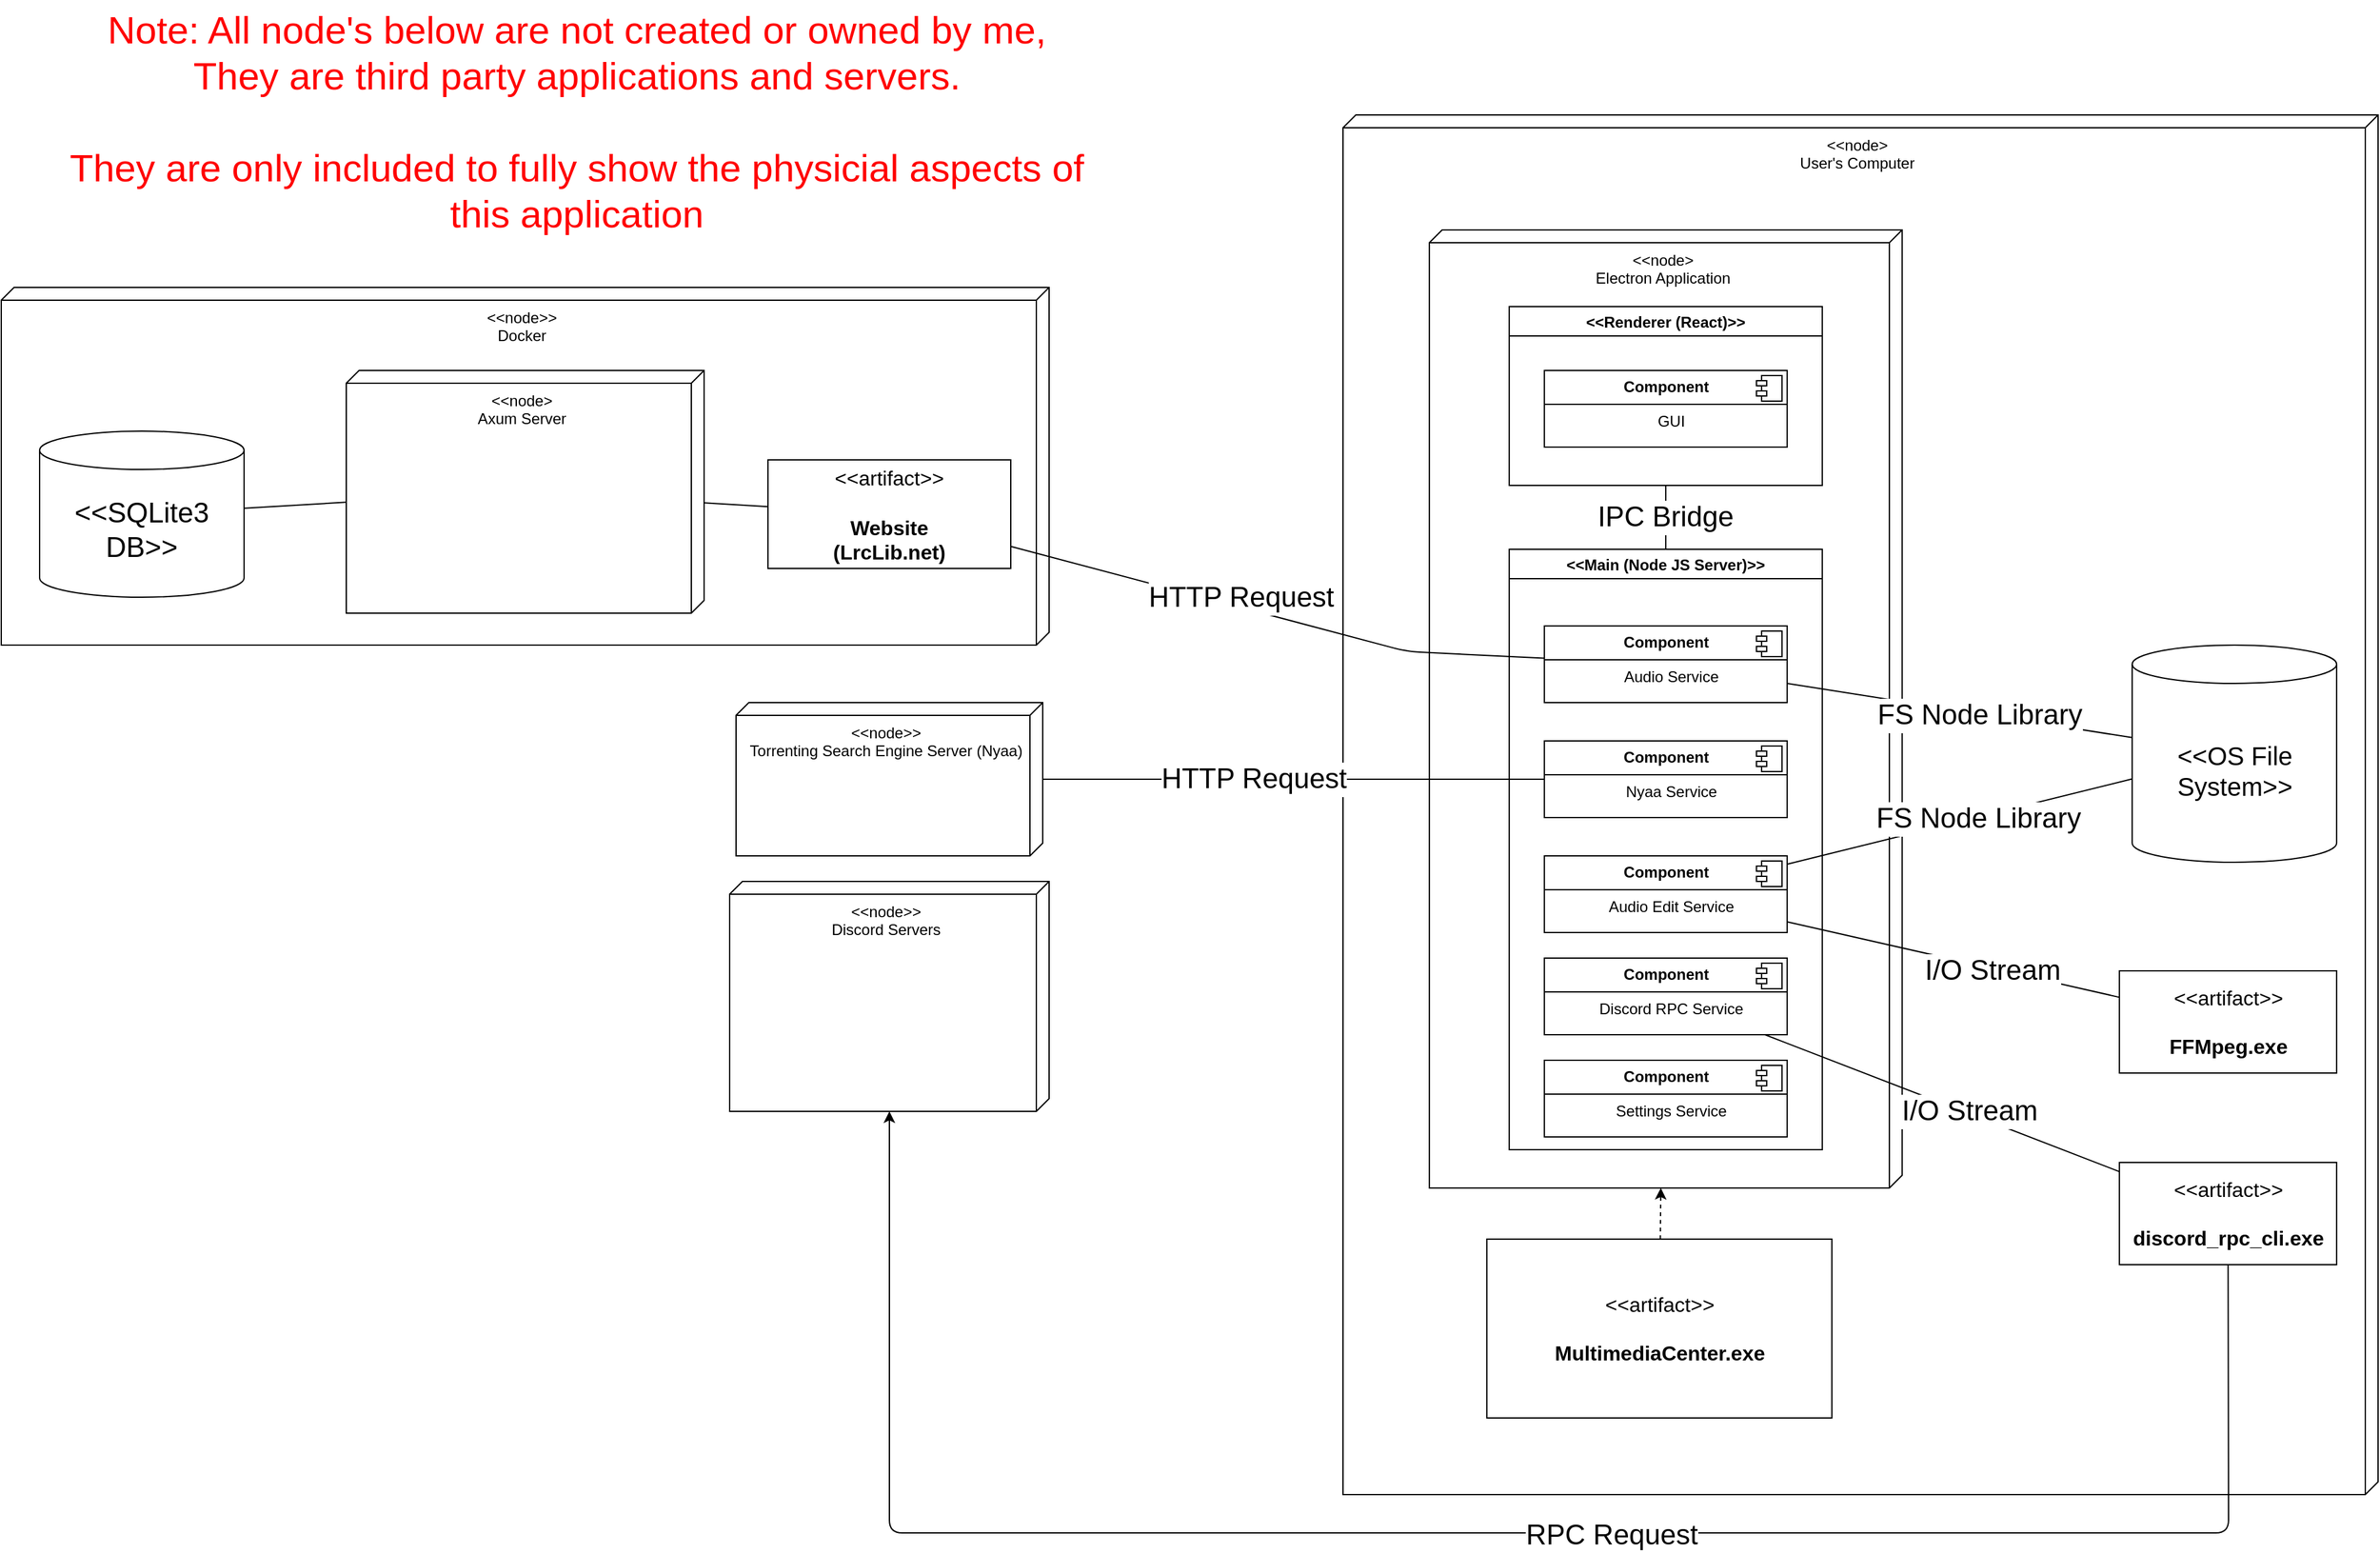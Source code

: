 <mxfile>
    <diagram id="GA7qq7Eu1OICgMg2unCR" name="Page-1">
        <mxGraphModel dx="3157" dy="839" grid="1" gridSize="10" guides="1" tooltips="1" connect="1" arrows="1" fold="1" page="1" pageScale="1" pageWidth="850" pageHeight="1100" math="0" shadow="0">
            <root>
                <mxCell id="0"/>
                <mxCell id="1" parent="0"/>
                <mxCell id="19" value="&amp;lt;&amp;lt;node&amp;gt;&lt;div&gt;User&#39;s Computer&lt;/div&gt;" style="verticalAlign=top;align=center;shape=cube;size=10;direction=south;fontStyle=0;html=1;boundedLbl=1;spacingLeft=5;whiteSpace=wrap;" vertex="1" parent="1">
                    <mxGeometry x="-210" y="110" width="810" height="1080" as="geometry"/>
                </mxCell>
                <mxCell id="2" value="&amp;lt;&amp;lt;node&amp;gt;&lt;div&gt;Electron Application&lt;/div&gt;" style="verticalAlign=top;align=center;shape=cube;size=10;direction=south;fontStyle=0;html=1;boundedLbl=1;spacingLeft=5;whiteSpace=wrap;" vertex="1" parent="1">
                    <mxGeometry x="-142.43" y="200" width="370" height="750" as="geometry"/>
                </mxCell>
                <mxCell id="4" value="&lt;&lt;Main (Node JS Server)&gt;&gt;" style="swimlane;" vertex="1" parent="1">
                    <mxGeometry x="-79.93" y="450" width="245" height="470" as="geometry"/>
                </mxCell>
                <mxCell id="9" value="&lt;p style=&quot;margin:0px;margin-top:6px;text-align:center;&quot;&gt;&lt;b&gt;Component&lt;/b&gt;&lt;/p&gt;&lt;hr size=&quot;1&quot; style=&quot;border-style:solid;&quot;&gt;&lt;p style=&quot;text-align: center; margin: 0px 0px 0px 8px;&quot;&gt;Nyaa Service&lt;/p&gt;" style="align=left;overflow=fill;html=1;dropTarget=0;whiteSpace=wrap;" vertex="1" parent="4">
                    <mxGeometry x="27.5" y="150" width="190" height="60" as="geometry"/>
                </mxCell>
                <mxCell id="10" value="" style="shape=component;jettyWidth=8;jettyHeight=4;" vertex="1" parent="9">
                    <mxGeometry x="1" width="20" height="20" relative="1" as="geometry">
                        <mxPoint x="-24" y="4" as="offset"/>
                    </mxGeometry>
                </mxCell>
                <mxCell id="11" value="&lt;p style=&quot;margin:0px;margin-top:6px;text-align:center;&quot;&gt;&lt;b&gt;Component&lt;/b&gt;&lt;/p&gt;&lt;hr size=&quot;1&quot; style=&quot;border-style:solid;&quot;&gt;&lt;p style=&quot;text-align: center; margin: 0px 0px 0px 8px;&quot;&gt;Audio Service&lt;/p&gt;" style="align=left;overflow=fill;html=1;dropTarget=0;whiteSpace=wrap;" vertex="1" parent="4">
                    <mxGeometry x="27.5" y="60" width="190" height="60" as="geometry"/>
                </mxCell>
                <mxCell id="12" value="" style="shape=component;jettyWidth=8;jettyHeight=4;" vertex="1" parent="11">
                    <mxGeometry x="1" width="20" height="20" relative="1" as="geometry">
                        <mxPoint x="-24" y="4" as="offset"/>
                    </mxGeometry>
                </mxCell>
                <mxCell id="13" value="&lt;p style=&quot;margin:0px;margin-top:6px;text-align:center;&quot;&gt;&lt;b&gt;Component&lt;/b&gt;&lt;/p&gt;&lt;hr size=&quot;1&quot; style=&quot;border-style:solid;&quot;&gt;&lt;p style=&quot;text-align: center; margin: 0px 0px 0px 8px;&quot;&gt;Audio Edit Service&lt;/p&gt;" style="align=left;overflow=fill;html=1;dropTarget=0;whiteSpace=wrap;" vertex="1" parent="4">
                    <mxGeometry x="27.5" y="240" width="190" height="60" as="geometry"/>
                </mxCell>
                <mxCell id="14" value="" style="shape=component;jettyWidth=8;jettyHeight=4;" vertex="1" parent="13">
                    <mxGeometry x="1" width="20" height="20" relative="1" as="geometry">
                        <mxPoint x="-24" y="4" as="offset"/>
                    </mxGeometry>
                </mxCell>
                <mxCell id="5" value="&amp;lt;&amp;lt;node&amp;gt;&amp;gt;&lt;div&gt;Docker&lt;/div&gt;" style="verticalAlign=top;align=center;shape=cube;size=10;direction=south;fontStyle=0;html=1;boundedLbl=1;spacingLeft=5;whiteSpace=wrap;" vertex="1" parent="1">
                    <mxGeometry x="-1260" y="245" width="820" height="280" as="geometry"/>
                </mxCell>
                <mxCell id="6" value="&amp;lt;&amp;lt;node&amp;gt;&amp;gt;&lt;div&gt;Torrenting Search Engine Server (Nyaa)&lt;/div&gt;" style="verticalAlign=top;align=center;shape=cube;size=10;direction=south;fontStyle=0;html=1;boundedLbl=1;spacingLeft=5;whiteSpace=wrap;" vertex="1" parent="1">
                    <mxGeometry x="-685" y="570" width="240" height="120" as="geometry"/>
                </mxCell>
                <mxCell id="7" value="&lt;font style=&quot;font-size: 20px;&quot;&gt;&amp;lt;&amp;lt;OS File System&amp;gt;&amp;gt;&lt;/font&gt;" style="shape=cylinder3;whiteSpace=wrap;html=1;boundedLbl=1;backgroundOutline=1;size=15;" vertex="1" parent="1">
                    <mxGeometry x="407.57" y="525" width="160" height="170" as="geometry"/>
                </mxCell>
                <mxCell id="37" style="edgeStyle=none;html=1;endArrow=none;endFill=0;" edge="1" parent="1" source="8" target="4">
                    <mxGeometry relative="1" as="geometry"/>
                </mxCell>
                <mxCell id="38" value="&lt;font style=&quot;font-size: 22px;&quot;&gt;IPC Bridge&lt;/font&gt;" style="edgeLabel;html=1;align=center;verticalAlign=middle;resizable=0;points=[];" vertex="1" connectable="0" parent="37">
                    <mxGeometry x="-0.023" y="-1" relative="1" as="geometry">
                        <mxPoint as="offset"/>
                    </mxGeometry>
                </mxCell>
                <mxCell id="8" value="&lt;&lt;Renderer (React)&gt;&gt;" style="swimlane;" vertex="1" parent="1">
                    <mxGeometry x="-79.93" y="260" width="245" height="140" as="geometry"/>
                </mxCell>
                <mxCell id="17" value="&lt;p style=&quot;margin:0px;margin-top:6px;text-align:center;&quot;&gt;&lt;b&gt;Component&lt;/b&gt;&lt;/p&gt;&lt;hr size=&quot;1&quot; style=&quot;border-style:solid;&quot;&gt;&lt;p style=&quot;text-align: center; margin: 0px 0px 0px 8px;&quot;&gt;GUI&lt;/p&gt;" style="align=left;overflow=fill;html=1;dropTarget=0;whiteSpace=wrap;" vertex="1" parent="8">
                    <mxGeometry x="27.5" y="50" width="190" height="60" as="geometry"/>
                </mxCell>
                <mxCell id="18" value="" style="shape=component;jettyWidth=8;jettyHeight=4;" vertex="1" parent="17">
                    <mxGeometry x="1" width="20" height="20" relative="1" as="geometry">
                        <mxPoint x="-24" y="4" as="offset"/>
                    </mxGeometry>
                </mxCell>
                <mxCell id="15" style="edgeStyle=none;html=1;endArrow=none;endFill=0;" edge="1" parent="1" source="11" target="7">
                    <mxGeometry relative="1" as="geometry"/>
                </mxCell>
                <mxCell id="24" value="FS Node Library" style="edgeLabel;html=1;align=center;verticalAlign=middle;resizable=0;points=[];fontSize=22;" vertex="1" connectable="0" parent="15">
                    <mxGeometry x="0.115" y="-1" relative="1" as="geometry">
                        <mxPoint as="offset"/>
                    </mxGeometry>
                </mxCell>
                <mxCell id="16" style="edgeStyle=none;html=1;endArrow=none;endFill=0;" edge="1" parent="1" source="13" target="7">
                    <mxGeometry relative="1" as="geometry"/>
                </mxCell>
                <mxCell id="25" value="FS Node Library" style="edgeLabel;html=1;align=center;verticalAlign=middle;resizable=0;points=[];fontSize=22;" vertex="1" connectable="0" parent="16">
                    <mxGeometry x="0.104" y="-1" relative="1" as="geometry">
                        <mxPoint as="offset"/>
                    </mxGeometry>
                </mxCell>
                <mxCell id="20" style="edgeStyle=none;html=1;endArrow=none;endFill=0;" edge="1" parent="1" source="9" target="6">
                    <mxGeometry relative="1" as="geometry">
                        <Array as="points"/>
                    </mxGeometry>
                </mxCell>
                <mxCell id="22" value="HTTP Request" style="edgeLabel;html=1;align=center;verticalAlign=middle;resizable=0;points=[];fontSize=22;" vertex="1" connectable="0" parent="20">
                    <mxGeometry x="0.117" relative="1" as="geometry">
                        <mxPoint x="-8" as="offset"/>
                    </mxGeometry>
                </mxCell>
                <mxCell id="21" value="&lt;font style=&quot;font-size: 22px;&quot;&gt;&amp;lt;&amp;lt;SQLite3 DB&amp;gt;&amp;gt;&lt;/font&gt;" style="shape=cylinder3;whiteSpace=wrap;html=1;boundedLbl=1;backgroundOutline=1;size=15;" vertex="1" parent="1">
                    <mxGeometry x="-1230" y="357.5" width="160" height="130" as="geometry"/>
                </mxCell>
                <mxCell id="35" style="edgeStyle=none;html=1;endArrow=none;endFill=0;" edge="1" parent="1" source="27" target="21">
                    <mxGeometry relative="1" as="geometry"/>
                </mxCell>
                <mxCell id="27" value="&amp;lt;&amp;lt;node&amp;gt;&lt;div&gt;Axum Server&lt;/div&gt;" style="verticalAlign=top;align=center;shape=cube;size=10;direction=south;fontStyle=0;html=1;boundedLbl=1;spacingLeft=5;whiteSpace=wrap;" vertex="1" parent="1">
                    <mxGeometry x="-990" y="310" width="280" height="190" as="geometry"/>
                </mxCell>
                <mxCell id="28" style="edgeStyle=none;html=1;endArrow=none;endFill=0;" edge="1" parent="1" source="11" target="33">
                    <mxGeometry relative="1" as="geometry">
                        <Array as="points">
                            <mxPoint x="-160" y="530"/>
                        </Array>
                    </mxGeometry>
                </mxCell>
                <mxCell id="34" value="HTTP Request" style="edgeLabel;html=1;align=center;verticalAlign=middle;resizable=0;points=[];fontSize=22;" vertex="1" connectable="0" parent="28">
                    <mxGeometry x="0.506" y="1" relative="1" as="geometry">
                        <mxPoint x="78" y="12" as="offset"/>
                    </mxGeometry>
                </mxCell>
                <mxCell id="31" style="edgeStyle=none;html=1;dashed=1;" edge="1" parent="1" source="30" target="2">
                    <mxGeometry relative="1" as="geometry"/>
                </mxCell>
                <mxCell id="30" value="&lt;font style=&quot;font-size: 16px;&quot;&gt;&amp;lt;&amp;lt;artifact&amp;gt;&amp;gt;&lt;br&gt;&lt;br&gt;&lt;b style=&quot;&quot;&gt;MultimediaCenter.exe&lt;/b&gt;&lt;/font&gt;" style="html=1;align=center;verticalAlign=middle;dashed=0;whiteSpace=wrap;" vertex="1" parent="1">
                    <mxGeometry x="-97.43" y="990" width="270" height="140" as="geometry"/>
                </mxCell>
                <mxCell id="32" value="&lt;font color=&quot;#ff0000&quot;&gt;&lt;span style=&quot;font-size: 30px;&quot;&gt;Note: All node&#39;s below are not created or owned by me,&lt;/span&gt;&lt;/font&gt;&lt;div&gt;&lt;font color=&quot;#ff0000&quot;&gt;&lt;span style=&quot;font-size: 30px;&quot;&gt;They are third party applications and servers.&lt;/span&gt;&lt;/font&gt;&lt;/div&gt;&lt;div&gt;&lt;font color=&quot;#ff0000&quot;&gt;&lt;span style=&quot;font-size: 30px;&quot;&gt;&lt;br&gt;&lt;/span&gt;&lt;/font&gt;&lt;/div&gt;&lt;div&gt;&lt;font color=&quot;#ff0000&quot;&gt;&lt;span style=&quot;font-size: 30px;&quot;&gt;They are only included to fully show the physicial aspects of&lt;/span&gt;&lt;/font&gt;&lt;/div&gt;&lt;div&gt;&lt;font color=&quot;#ff0000&quot;&gt;&lt;span style=&quot;font-size: 30px;&quot;&gt;this application&lt;/span&gt;&lt;/font&gt;&lt;/div&gt;" style="text;html=1;align=center;verticalAlign=middle;resizable=0;points=[];autosize=1;strokeColor=none;fillColor=none;" vertex="1" parent="1">
                    <mxGeometry x="-1220" y="20" width="820" height="190" as="geometry"/>
                </mxCell>
                <mxCell id="36" style="edgeStyle=none;html=1;endArrow=none;endFill=0;" edge="1" parent="1" source="33" target="27">
                    <mxGeometry relative="1" as="geometry"/>
                </mxCell>
                <mxCell id="33" value="&lt;font style=&quot;font-size: 16px;&quot;&gt;&amp;lt;&amp;lt;artifact&amp;gt;&amp;gt;&lt;br&gt;&lt;br&gt;&lt;b style=&quot;&quot;&gt;Website&lt;/b&gt;&lt;/font&gt;&lt;div&gt;&lt;font style=&quot;font-size: 16px;&quot;&gt;&lt;b style=&quot;&quot;&gt;(LrcLib.net)&lt;/b&gt;&lt;/font&gt;&lt;/div&gt;" style="html=1;align=center;verticalAlign=middle;dashed=0;whiteSpace=wrap;" vertex="1" parent="1">
                    <mxGeometry x="-660" y="380" width="190" height="85" as="geometry"/>
                </mxCell>
                <mxCell id="39" value="&lt;font style=&quot;font-size: 16px;&quot;&gt;&amp;lt;&amp;lt;artifact&amp;gt;&amp;gt;&lt;br&gt;&lt;br&gt;&lt;b&gt;FFMpeg.exe&lt;/b&gt;&lt;/font&gt;" style="html=1;align=center;verticalAlign=middle;dashed=0;whiteSpace=wrap;" vertex="1" parent="1">
                    <mxGeometry x="397.57" y="780" width="170" height="80" as="geometry"/>
                </mxCell>
                <mxCell id="43" style="edgeStyle=none;html=1;endArrow=none;endFill=0;" edge="1" parent="1" source="40" target="42">
                    <mxGeometry relative="1" as="geometry"/>
                </mxCell>
                <mxCell id="44" value="I/O Stream" style="edgeLabel;html=1;align=center;verticalAlign=middle;resizable=0;points=[];fontSize=22;" vertex="1" connectable="0" parent="43">
                    <mxGeometry x="0.148" y="2" relative="1" as="geometry">
                        <mxPoint as="offset"/>
                    </mxGeometry>
                </mxCell>
                <mxCell id="40" value="&lt;p style=&quot;margin:0px;margin-top:6px;text-align:center;&quot;&gt;&lt;b&gt;Component&lt;/b&gt;&lt;/p&gt;&lt;hr size=&quot;1&quot; style=&quot;border-style:solid;&quot;&gt;&lt;p style=&quot;text-align: center; margin: 0px 0px 0px 8px;&quot;&gt;Discord RPC Service&lt;/p&gt;" style="align=left;overflow=fill;html=1;dropTarget=0;whiteSpace=wrap;" vertex="1" parent="1">
                    <mxGeometry x="-52.43" y="770" width="190" height="60" as="geometry"/>
                </mxCell>
                <mxCell id="41" value="" style="shape=component;jettyWidth=8;jettyHeight=4;" vertex="1" parent="40">
                    <mxGeometry x="1" width="20" height="20" relative="1" as="geometry">
                        <mxPoint x="-24" y="4" as="offset"/>
                    </mxGeometry>
                </mxCell>
                <mxCell id="48" style="edgeStyle=none;html=1;" edge="1" parent="1" source="42" target="47">
                    <mxGeometry relative="1" as="geometry">
                        <Array as="points">
                            <mxPoint x="483" y="1220"/>
                            <mxPoint x="-565" y="1220"/>
                        </Array>
                    </mxGeometry>
                </mxCell>
                <mxCell id="49" value="RPC Request" style="edgeLabel;html=1;align=center;verticalAlign=middle;resizable=0;points=[];fontSize=22;" vertex="1" connectable="0" parent="48">
                    <mxGeometry x="0.135" y="2" relative="1" as="geometry">
                        <mxPoint x="208" as="offset"/>
                    </mxGeometry>
                </mxCell>
                <mxCell id="42" value="&lt;font style=&quot;font-size: 16px;&quot;&gt;&amp;lt;&amp;lt;artifact&amp;gt;&amp;gt;&lt;br&gt;&lt;br&gt;&lt;b&gt;discord_rpc_cli.exe&lt;/b&gt;&lt;/font&gt;" style="html=1;align=center;verticalAlign=middle;dashed=0;whiteSpace=wrap;" vertex="1" parent="1">
                    <mxGeometry x="397.57" y="930" width="170" height="80" as="geometry"/>
                </mxCell>
                <mxCell id="45" style="edgeStyle=none;html=1;endArrow=none;endFill=0;" edge="1" parent="1" source="13" target="39">
                    <mxGeometry relative="1" as="geometry"/>
                </mxCell>
                <mxCell id="46" value="I/O Stream" style="edgeLabel;html=1;align=center;verticalAlign=middle;resizable=0;points=[];fontSize=22;" vertex="1" connectable="0" parent="45">
                    <mxGeometry x="-0.152" relative="1" as="geometry">
                        <mxPoint x="50" y="13" as="offset"/>
                    </mxGeometry>
                </mxCell>
                <mxCell id="47" value="&amp;lt;&amp;lt;node&amp;gt;&amp;gt;&lt;div&gt;Discord Servers&lt;/div&gt;" style="verticalAlign=top;align=center;shape=cube;size=10;direction=south;fontStyle=0;html=1;boundedLbl=1;spacingLeft=5;whiteSpace=wrap;" vertex="1" parent="1">
                    <mxGeometry x="-690" y="710" width="250" height="180" as="geometry"/>
                </mxCell>
                <mxCell id="50" value="&lt;p style=&quot;margin:0px;margin-top:6px;text-align:center;&quot;&gt;&lt;b&gt;Component&lt;/b&gt;&lt;/p&gt;&lt;hr size=&quot;1&quot; style=&quot;border-style:solid;&quot;&gt;&lt;p style=&quot;text-align: center; margin: 0px 0px 0px 8px;&quot;&gt;Settings Service&lt;/p&gt;" style="align=left;overflow=fill;html=1;dropTarget=0;whiteSpace=wrap;" vertex="1" parent="1">
                    <mxGeometry x="-52.43" y="850" width="190" height="60" as="geometry"/>
                </mxCell>
                <mxCell id="51" value="" style="shape=component;jettyWidth=8;jettyHeight=4;" vertex="1" parent="50">
                    <mxGeometry x="1" width="20" height="20" relative="1" as="geometry">
                        <mxPoint x="-24" y="4" as="offset"/>
                    </mxGeometry>
                </mxCell>
            </root>
        </mxGraphModel>
    </diagram>
</mxfile>